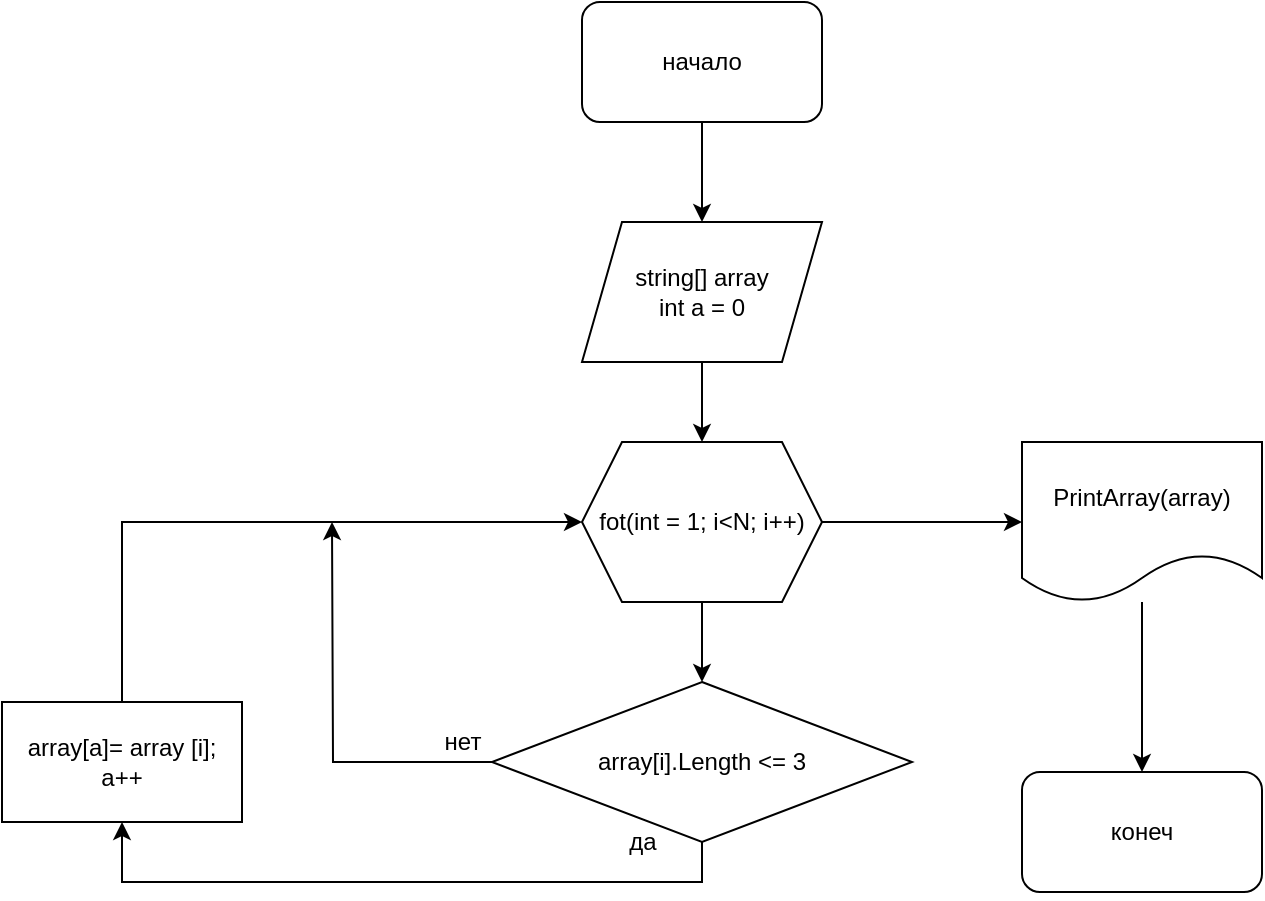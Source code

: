 <mxfile version="20.6.2" type="device"><diagram id="cO9y2A8lXzO_lz882TX8" name="Страница 1"><mxGraphModel dx="1021" dy="1196" grid="1" gridSize="10" guides="1" tooltips="1" connect="1" arrows="1" fold="1" page="1" pageScale="1" pageWidth="827" pageHeight="1169" math="0" shadow="0"><root><mxCell id="0"/><mxCell id="1" parent="0"/><mxCell id="OtOSZjnz1Km5TM5eEqAF-6" style="edgeStyle=orthogonalEdgeStyle;rounded=0;orthogonalLoop=1;jettySize=auto;html=1;entryX=0.5;entryY=0;entryDx=0;entryDy=0;" edge="1" parent="1" source="OtOSZjnz1Km5TM5eEqAF-1" target="OtOSZjnz1Km5TM5eEqAF-2"><mxGeometry relative="1" as="geometry"/></mxCell><mxCell id="OtOSZjnz1Km5TM5eEqAF-1" value="начало" style="rounded=1;whiteSpace=wrap;html=1;" vertex="1" parent="1"><mxGeometry x="330" y="30" width="120" height="60" as="geometry"/></mxCell><mxCell id="OtOSZjnz1Km5TM5eEqAF-7" style="edgeStyle=orthogonalEdgeStyle;rounded=0;orthogonalLoop=1;jettySize=auto;html=1;entryX=0.5;entryY=0;entryDx=0;entryDy=0;" edge="1" parent="1" source="OtOSZjnz1Km5TM5eEqAF-2" target="OtOSZjnz1Km5TM5eEqAF-3"><mxGeometry relative="1" as="geometry"/></mxCell><mxCell id="OtOSZjnz1Km5TM5eEqAF-2" value="string[] array&lt;br&gt;int a = 0" style="shape=parallelogram;perimeter=parallelogramPerimeter;whiteSpace=wrap;html=1;fixedSize=1;" vertex="1" parent="1"><mxGeometry x="330" y="140" width="120" height="70" as="geometry"/></mxCell><mxCell id="OtOSZjnz1Km5TM5eEqAF-8" style="edgeStyle=orthogonalEdgeStyle;rounded=0;orthogonalLoop=1;jettySize=auto;html=1;" edge="1" parent="1" source="OtOSZjnz1Km5TM5eEqAF-3" target="OtOSZjnz1Km5TM5eEqAF-4"><mxGeometry relative="1" as="geometry"/></mxCell><mxCell id="OtOSZjnz1Km5TM5eEqAF-26" style="edgeStyle=orthogonalEdgeStyle;rounded=0;orthogonalLoop=1;jettySize=auto;html=1;" edge="1" parent="1" source="OtOSZjnz1Km5TM5eEqAF-3" target="OtOSZjnz1Km5TM5eEqAF-24"><mxGeometry relative="1" as="geometry"/></mxCell><mxCell id="OtOSZjnz1Km5TM5eEqAF-3" value="fot(int = 1; i&amp;lt;N; i++)" style="shape=hexagon;perimeter=hexagonPerimeter2;whiteSpace=wrap;html=1;fixedSize=1;" vertex="1" parent="1"><mxGeometry x="330" y="250" width="120" height="80" as="geometry"/></mxCell><mxCell id="OtOSZjnz1Km5TM5eEqAF-9" style="edgeStyle=orthogonalEdgeStyle;rounded=0;orthogonalLoop=1;jettySize=auto;html=1;entryX=0.5;entryY=1;entryDx=0;entryDy=0;" edge="1" parent="1" source="OtOSZjnz1Km5TM5eEqAF-4" target="OtOSZjnz1Km5TM5eEqAF-5"><mxGeometry relative="1" as="geometry"><Array as="points"><mxPoint x="390" y="470"/><mxPoint x="100" y="470"/></Array></mxGeometry></mxCell><mxCell id="OtOSZjnz1Km5TM5eEqAF-21" style="edgeStyle=orthogonalEdgeStyle;rounded=0;orthogonalLoop=1;jettySize=auto;html=1;" edge="1" parent="1" source="OtOSZjnz1Km5TM5eEqAF-4"><mxGeometry relative="1" as="geometry"><mxPoint x="205" y="290" as="targetPoint"/></mxGeometry></mxCell><mxCell id="OtOSZjnz1Km5TM5eEqAF-4" value="array[i].Length &amp;lt;= 3" style="rhombus;whiteSpace=wrap;html=1;" vertex="1" parent="1"><mxGeometry x="285" y="370" width="210" height="80" as="geometry"/></mxCell><mxCell id="OtOSZjnz1Km5TM5eEqAF-13" style="edgeStyle=orthogonalEdgeStyle;rounded=0;orthogonalLoop=1;jettySize=auto;html=1;entryX=0;entryY=0.5;entryDx=0;entryDy=0;" edge="1" parent="1" source="OtOSZjnz1Km5TM5eEqAF-5" target="OtOSZjnz1Km5TM5eEqAF-3"><mxGeometry relative="1" as="geometry"><Array as="points"><mxPoint x="100" y="290"/></Array></mxGeometry></mxCell><mxCell id="OtOSZjnz1Km5TM5eEqAF-5" value="array[a]= array [i];&lt;br&gt;a++" style="rounded=0;whiteSpace=wrap;html=1;" vertex="1" parent="1"><mxGeometry x="40" y="380" width="120" height="60" as="geometry"/></mxCell><mxCell id="OtOSZjnz1Km5TM5eEqAF-22" value="да&lt;br&gt;" style="text;html=1;align=center;verticalAlign=middle;resizable=0;points=[];autosize=1;strokeColor=none;fillColor=none;" vertex="1" parent="1"><mxGeometry x="340" y="435" width="40" height="30" as="geometry"/></mxCell><mxCell id="OtOSZjnz1Km5TM5eEqAF-23" value="нет" style="text;html=1;align=center;verticalAlign=middle;resizable=0;points=[];autosize=1;strokeColor=none;fillColor=none;" vertex="1" parent="1"><mxGeometry x="250" y="385" width="40" height="30" as="geometry"/></mxCell><mxCell id="OtOSZjnz1Km5TM5eEqAF-27" style="edgeStyle=orthogonalEdgeStyle;rounded=0;orthogonalLoop=1;jettySize=auto;html=1;entryX=0.5;entryY=0;entryDx=0;entryDy=0;" edge="1" parent="1" source="OtOSZjnz1Km5TM5eEqAF-24" target="OtOSZjnz1Km5TM5eEqAF-25"><mxGeometry relative="1" as="geometry"/></mxCell><mxCell id="OtOSZjnz1Km5TM5eEqAF-24" value="PrintArray(array)" style="shape=document;whiteSpace=wrap;html=1;boundedLbl=1;" vertex="1" parent="1"><mxGeometry x="550" y="250" width="120" height="80" as="geometry"/></mxCell><mxCell id="OtOSZjnz1Km5TM5eEqAF-25" value="конеч" style="rounded=1;whiteSpace=wrap;html=1;" vertex="1" parent="1"><mxGeometry x="550" y="415" width="120" height="60" as="geometry"/></mxCell></root></mxGraphModel></diagram></mxfile>
